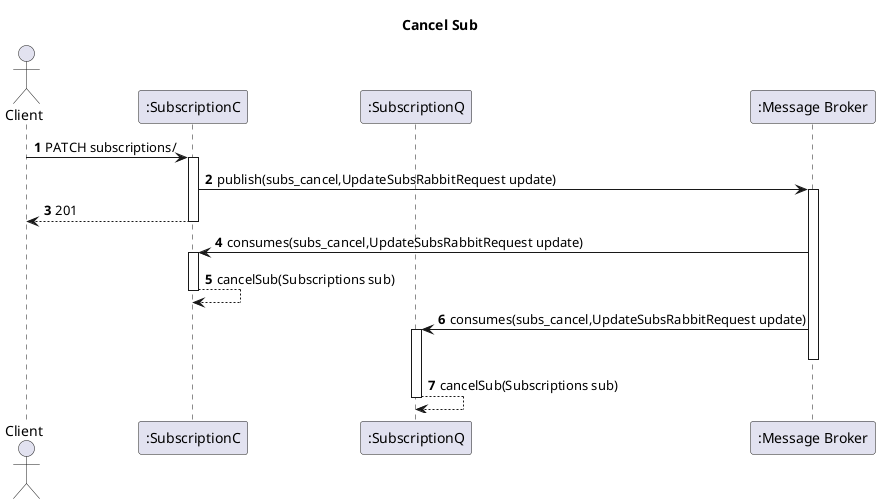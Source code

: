 @startuml
'https://plantuml.com/sequence-diagram
autoactivate on
autonumber
title  Cancel Sub

autonumber

actor "Client" as Ac

participant ":SubscriptionC" as SubC
participant ":SubscriptionQ" as SubQ
participant ":Message Broker" as Broker

Ac->SubC:PATCH subscriptions/

SubC->Broker: publish(subs_cancel,UpdateSubsRabbitRequest update)
SubC-->Ac:201

Broker->SubC:consumes(subs_cancel,UpdateSubsRabbitRequest update)
SubC-->SubC:cancelSub(Subscriptions sub)
Broker->SubQ:consumes(subs_cancel,UpdateSubsRabbitRequest update)
deactivate Broker

SubQ-->SubQ:cancelSub(Subscriptions sub)

@enduml

